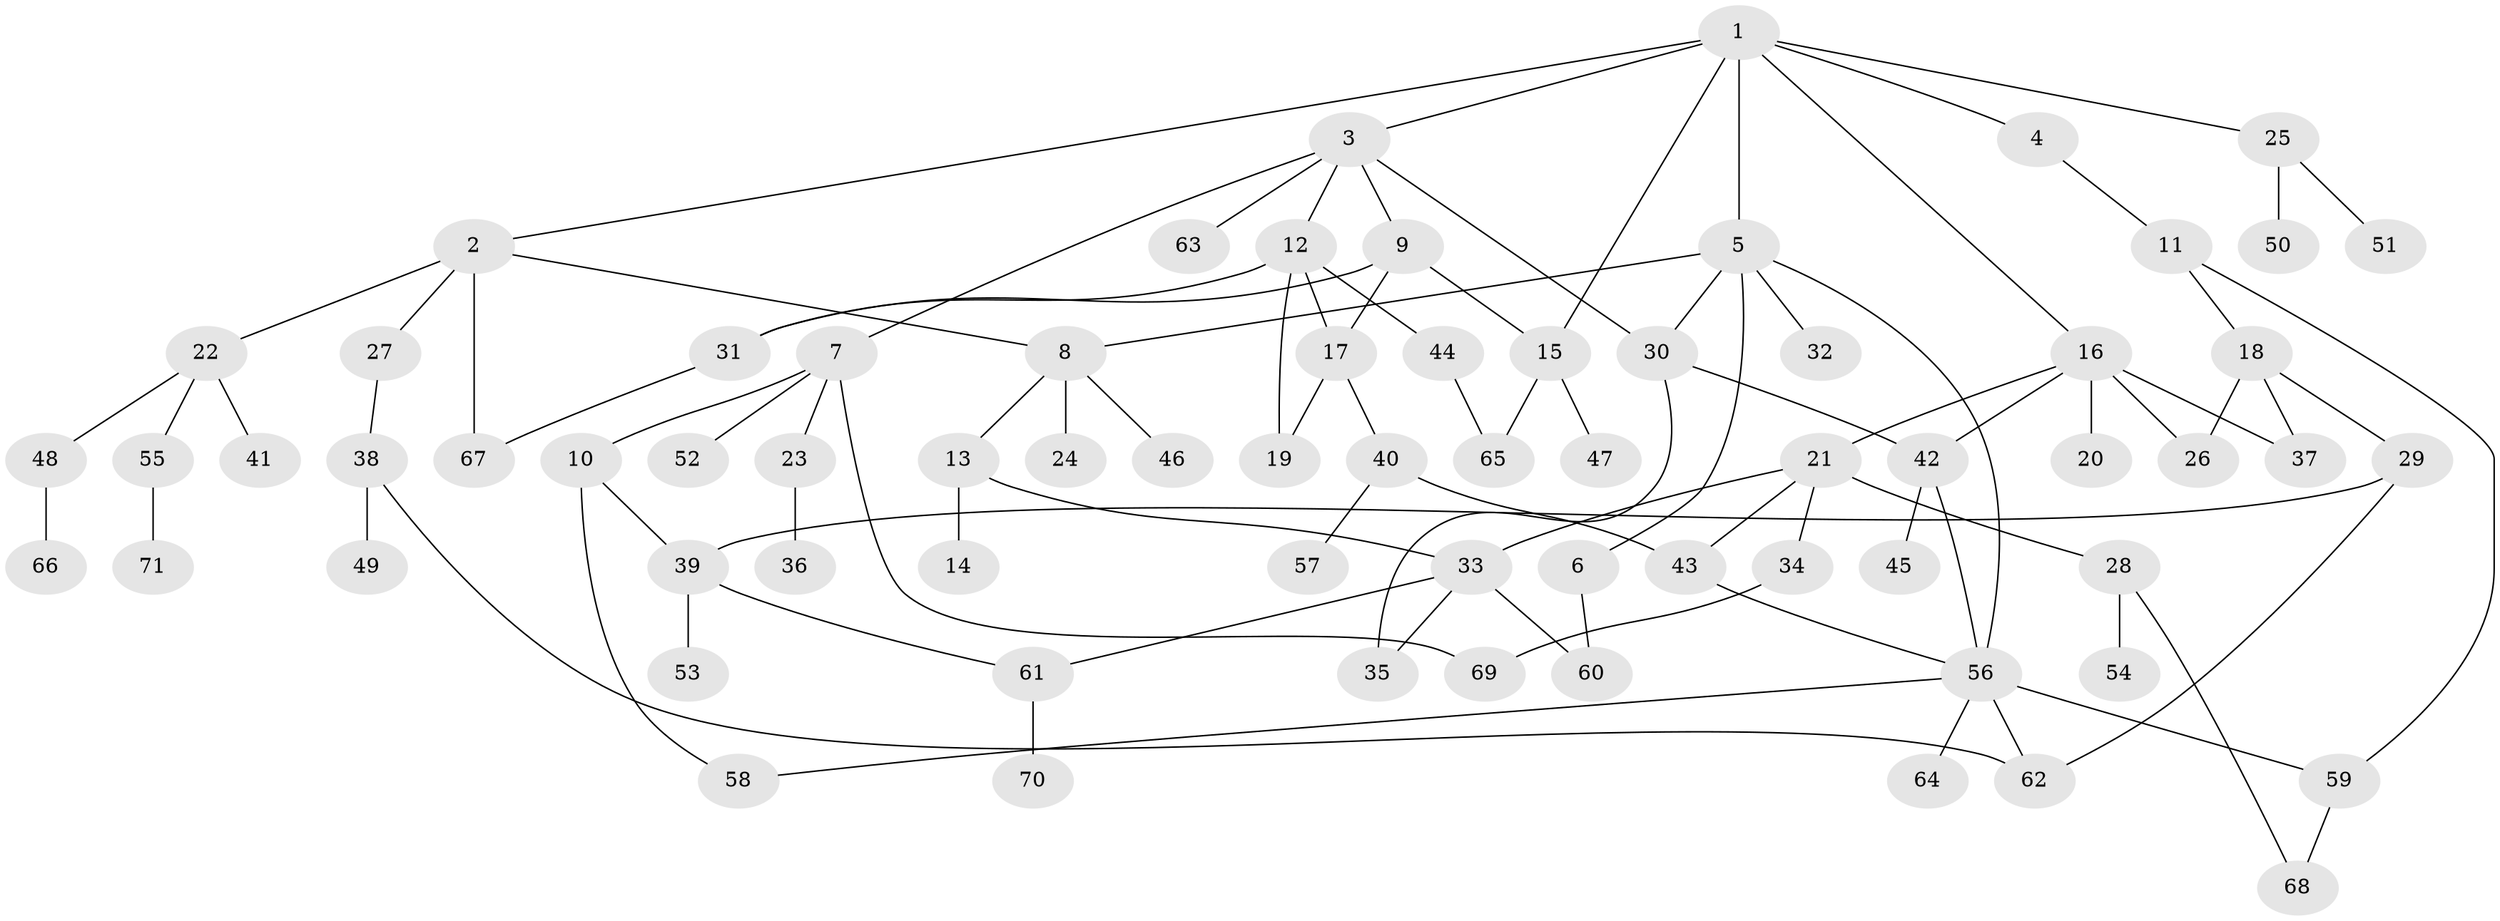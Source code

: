// Generated by graph-tools (version 1.1) at 2025/49/03/09/25 03:49:17]
// undirected, 71 vertices, 95 edges
graph export_dot {
graph [start="1"]
  node [color=gray90,style=filled];
  1;
  2;
  3;
  4;
  5;
  6;
  7;
  8;
  9;
  10;
  11;
  12;
  13;
  14;
  15;
  16;
  17;
  18;
  19;
  20;
  21;
  22;
  23;
  24;
  25;
  26;
  27;
  28;
  29;
  30;
  31;
  32;
  33;
  34;
  35;
  36;
  37;
  38;
  39;
  40;
  41;
  42;
  43;
  44;
  45;
  46;
  47;
  48;
  49;
  50;
  51;
  52;
  53;
  54;
  55;
  56;
  57;
  58;
  59;
  60;
  61;
  62;
  63;
  64;
  65;
  66;
  67;
  68;
  69;
  70;
  71;
  1 -- 2;
  1 -- 3;
  1 -- 4;
  1 -- 5;
  1 -- 16;
  1 -- 25;
  1 -- 15;
  2 -- 22;
  2 -- 27;
  2 -- 8;
  2 -- 67;
  3 -- 7;
  3 -- 9;
  3 -- 12;
  3 -- 30;
  3 -- 63;
  4 -- 11;
  5 -- 6;
  5 -- 8;
  5 -- 32;
  5 -- 30;
  5 -- 56;
  6 -- 60;
  7 -- 10;
  7 -- 23;
  7 -- 52;
  7 -- 69;
  8 -- 13;
  8 -- 24;
  8 -- 46;
  9 -- 15;
  9 -- 17;
  9 -- 31;
  10 -- 39;
  10 -- 58;
  11 -- 18;
  11 -- 59;
  12 -- 31;
  12 -- 44;
  12 -- 17;
  12 -- 19;
  13 -- 14;
  13 -- 33;
  15 -- 47;
  15 -- 65;
  16 -- 20;
  16 -- 21;
  16 -- 37;
  16 -- 42;
  16 -- 26;
  17 -- 19;
  17 -- 40;
  18 -- 26;
  18 -- 29;
  18 -- 37;
  21 -- 28;
  21 -- 34;
  21 -- 43;
  21 -- 33;
  22 -- 41;
  22 -- 48;
  22 -- 55;
  23 -- 36;
  25 -- 50;
  25 -- 51;
  27 -- 38;
  28 -- 54;
  28 -- 68;
  29 -- 39;
  29 -- 62;
  30 -- 42;
  30 -- 35;
  31 -- 67;
  33 -- 35;
  33 -- 61;
  33 -- 60;
  34 -- 69;
  38 -- 49;
  38 -- 62;
  39 -- 53;
  39 -- 61;
  40 -- 57;
  40 -- 43;
  42 -- 45;
  42 -- 56;
  43 -- 56;
  44 -- 65;
  48 -- 66;
  55 -- 71;
  56 -- 58;
  56 -- 62;
  56 -- 64;
  56 -- 59;
  59 -- 68;
  61 -- 70;
}
